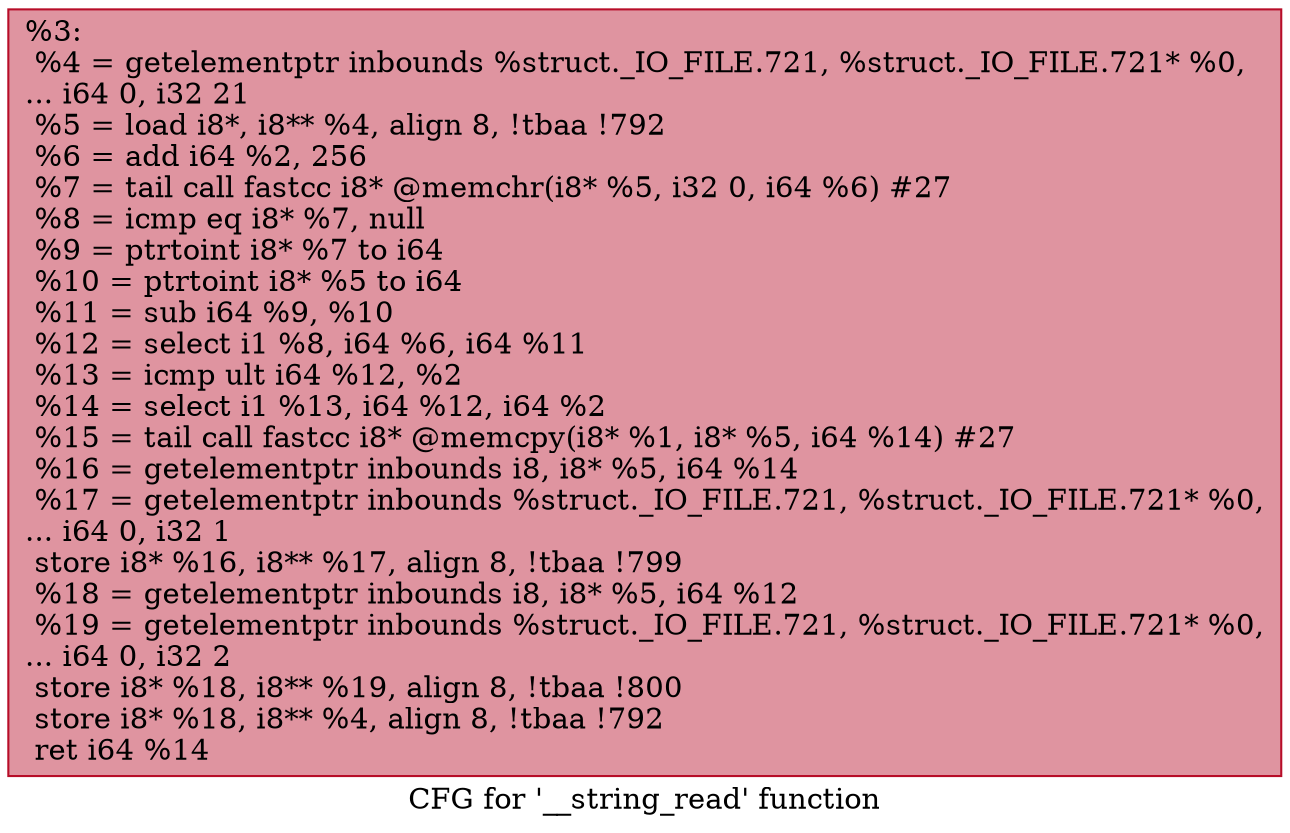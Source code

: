 digraph "CFG for '__string_read' function" {
	label="CFG for '__string_read' function";

	Node0x2551ec0 [shape=record,color="#b70d28ff", style=filled, fillcolor="#b70d2870",label="{%3:\l  %4 = getelementptr inbounds %struct._IO_FILE.721, %struct._IO_FILE.721* %0,\l... i64 0, i32 21\l  %5 = load i8*, i8** %4, align 8, !tbaa !792\l  %6 = add i64 %2, 256\l  %7 = tail call fastcc i8* @memchr(i8* %5, i32 0, i64 %6) #27\l  %8 = icmp eq i8* %7, null\l  %9 = ptrtoint i8* %7 to i64\l  %10 = ptrtoint i8* %5 to i64\l  %11 = sub i64 %9, %10\l  %12 = select i1 %8, i64 %6, i64 %11\l  %13 = icmp ult i64 %12, %2\l  %14 = select i1 %13, i64 %12, i64 %2\l  %15 = tail call fastcc i8* @memcpy(i8* %1, i8* %5, i64 %14) #27\l  %16 = getelementptr inbounds i8, i8* %5, i64 %14\l  %17 = getelementptr inbounds %struct._IO_FILE.721, %struct._IO_FILE.721* %0,\l... i64 0, i32 1\l  store i8* %16, i8** %17, align 8, !tbaa !799\l  %18 = getelementptr inbounds i8, i8* %5, i64 %12\l  %19 = getelementptr inbounds %struct._IO_FILE.721, %struct._IO_FILE.721* %0,\l... i64 0, i32 2\l  store i8* %18, i8** %19, align 8, !tbaa !800\l  store i8* %18, i8** %4, align 8, !tbaa !792\l  ret i64 %14\l}"];
}
